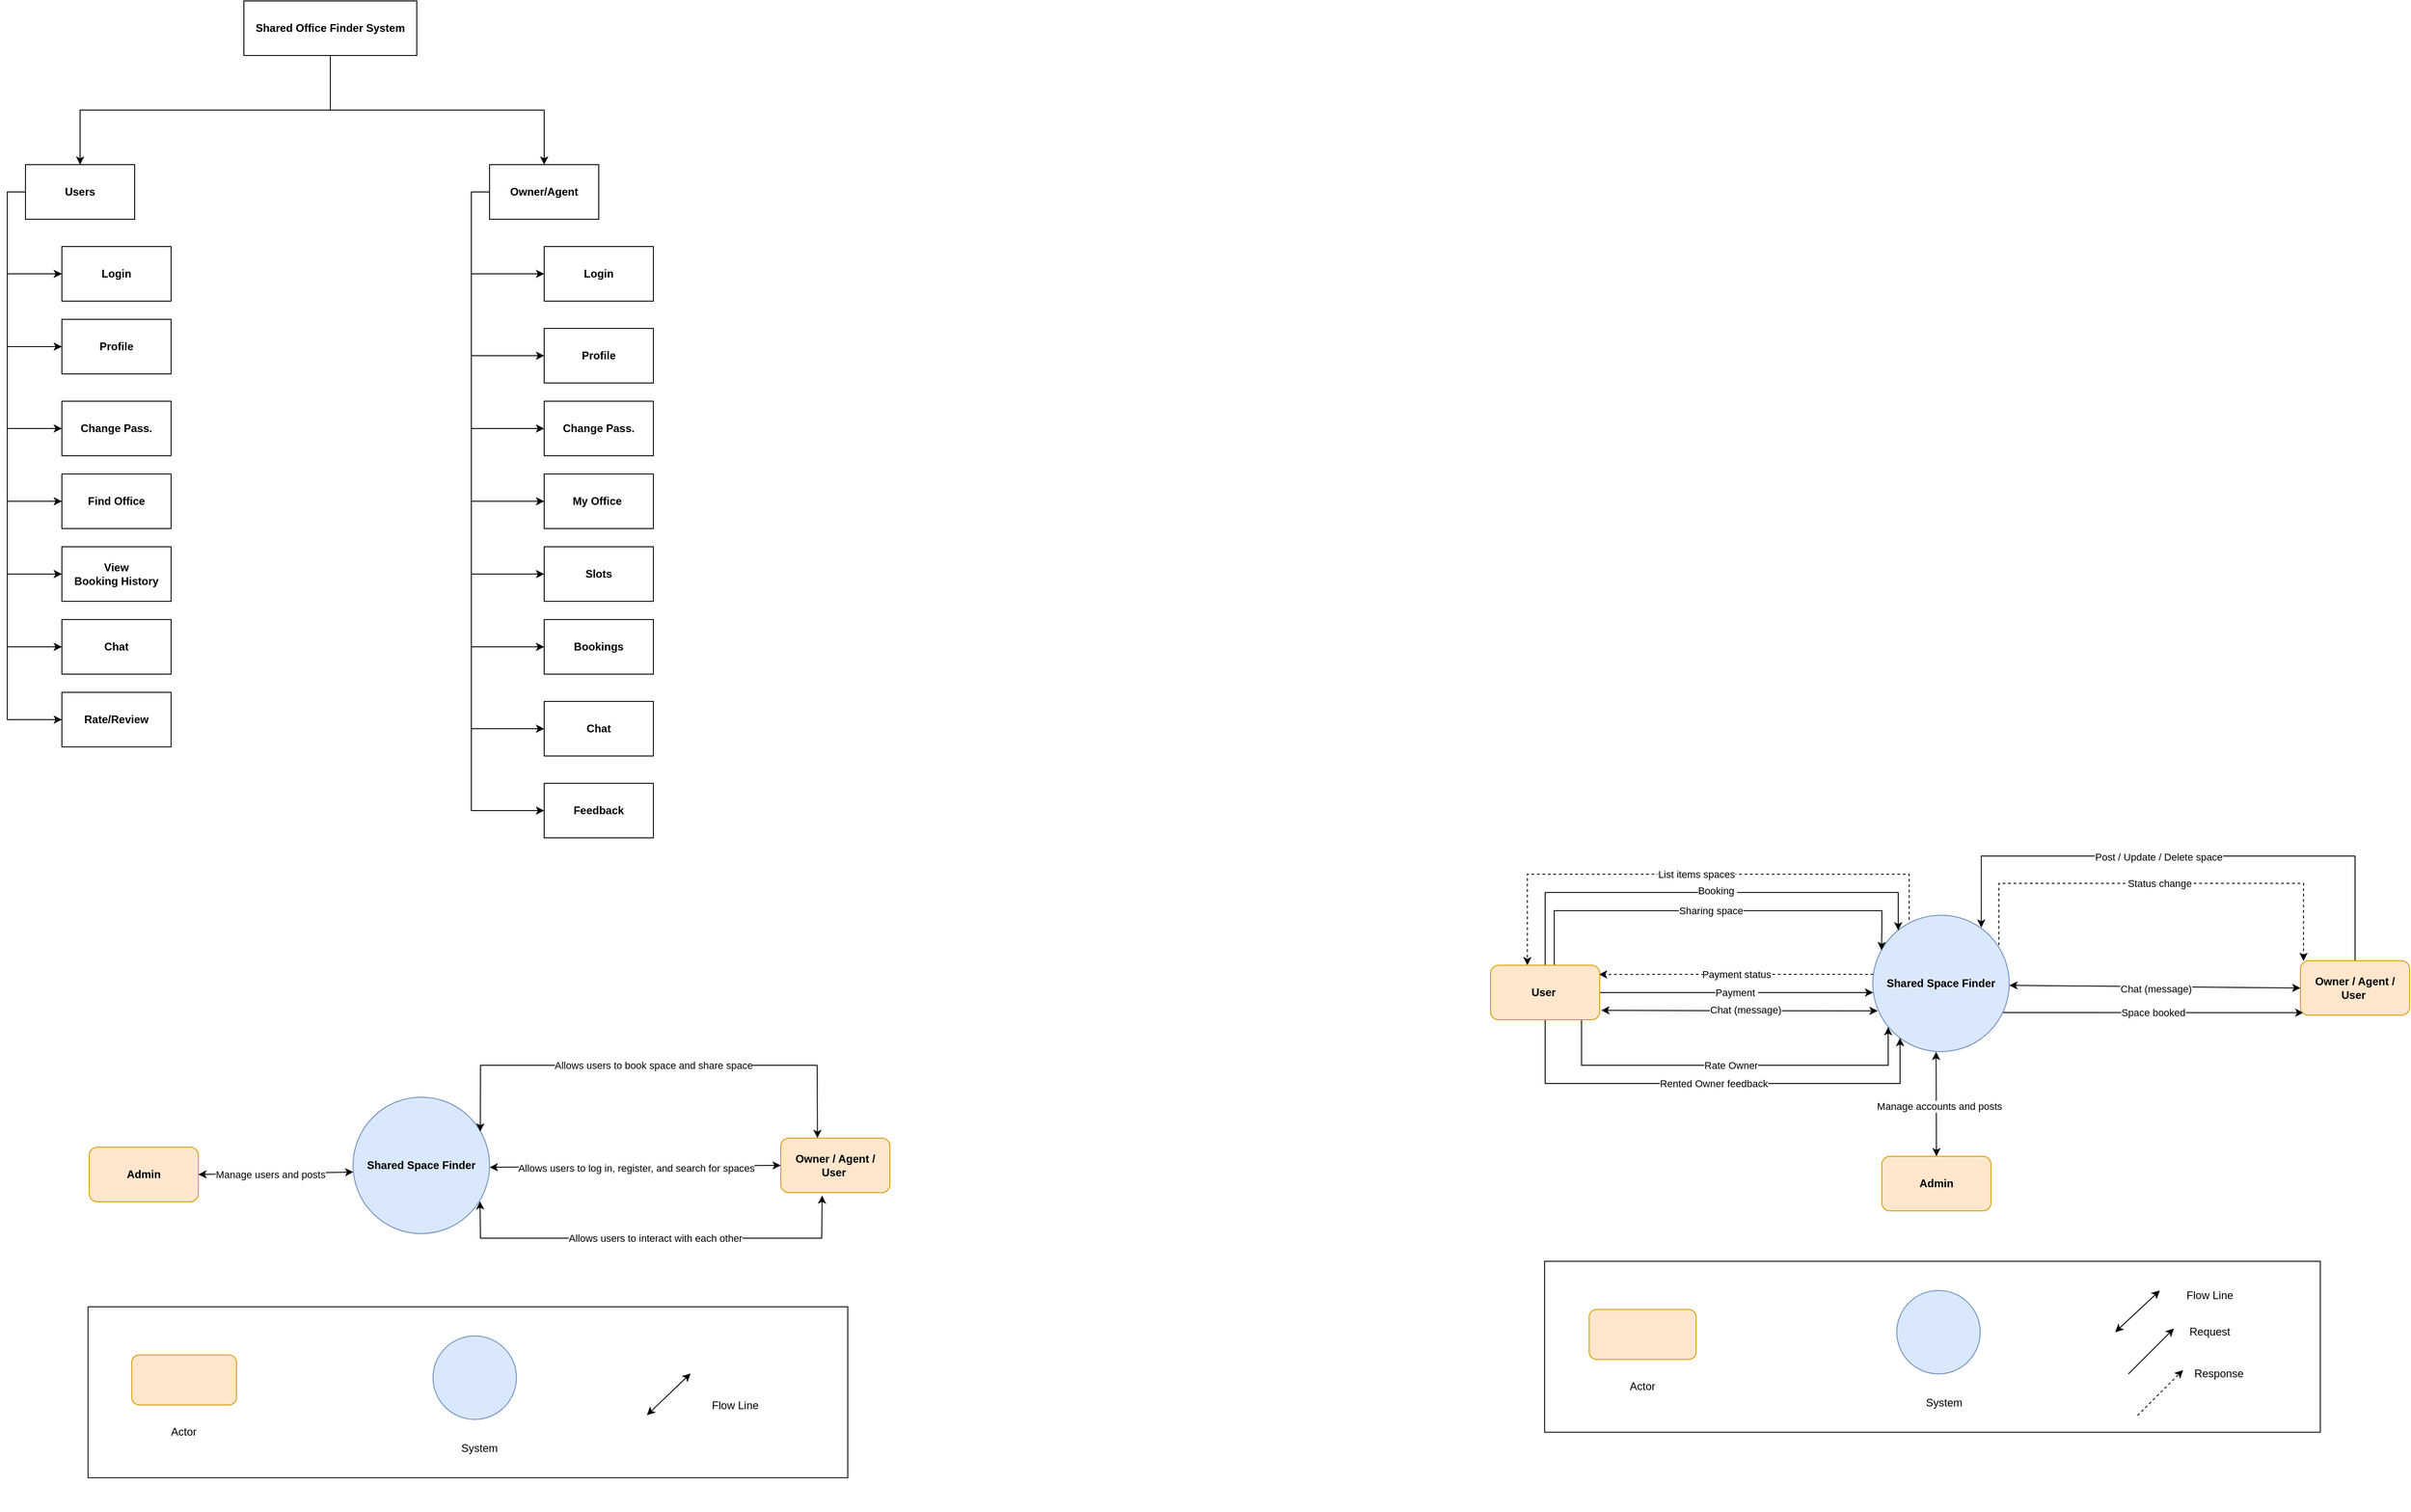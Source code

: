 <mxfile version="21.7.5" type="google">
  <diagram name="Page-1" id="ZMOEzhW6R_9YKm48PKEO">
    <mxGraphModel grid="1" page="1" gridSize="10" guides="1" tooltips="1" connect="1" arrows="1" fold="1" pageScale="1" pageWidth="827" pageHeight="1169" math="0" shadow="0">
      <root>
        <mxCell id="0" />
        <mxCell id="1" parent="0" />
        <mxCell id="nbZtBqGLQZVI1PYOq2Qs-1" value="&lt;b&gt;Shared Space Finder&lt;/b&gt;" style="ellipse;whiteSpace=wrap;html=1;aspect=fixed;fillColor=#dae8fc;strokeColor=#6c8ebf;" vertex="1" parent="1">
          <mxGeometry x="490" y="705" width="150" height="150" as="geometry" />
        </mxCell>
        <mxCell id="nbZtBqGLQZVI1PYOq2Qs-5" value="&lt;b style=&quot;border-color: var(--border-color);&quot;&gt;Owner / Agent / User&amp;nbsp;&lt;/b&gt;" style="rounded=1;whiteSpace=wrap;html=1;fillColor=#ffe6cc;strokeColor=#d79b00;" vertex="1" parent="1">
          <mxGeometry x="960" y="750" width="120" height="60" as="geometry" />
        </mxCell>
        <mxCell id="nbZtBqGLQZVI1PYOq2Qs-9" style="edgeStyle=orthogonalEdgeStyle;rounded=0;orthogonalLoop=1;jettySize=auto;html=1;entryX=0.5;entryY=0;entryDx=0;entryDy=0;exitX=0.5;exitY=1;exitDx=0;exitDy=0;" edge="1" parent="1" source="nbZtBqGLQZVI1PYOq2Qs-6" target="nbZtBqGLQZVI1PYOq2Qs-7">
          <mxGeometry relative="1" as="geometry" />
        </mxCell>
        <mxCell id="nbZtBqGLQZVI1PYOq2Qs-10" style="edgeStyle=orthogonalEdgeStyle;rounded=0;orthogonalLoop=1;jettySize=auto;html=1;entryX=0.5;entryY=0;entryDx=0;entryDy=0;exitX=0.5;exitY=1;exitDx=0;exitDy=0;" edge="1" parent="1" source="nbZtBqGLQZVI1PYOq2Qs-6" target="nbZtBqGLQZVI1PYOq2Qs-8">
          <mxGeometry relative="1" as="geometry" />
        </mxCell>
        <mxCell id="nbZtBqGLQZVI1PYOq2Qs-6" value="&lt;b style=&quot;border-color: var(--border-color);&quot;&gt;Shared Office Finder System&lt;/b&gt;" style="rounded=0;whiteSpace=wrap;html=1;" vertex="1" parent="1">
          <mxGeometry x="370" y="-500" width="190" height="60" as="geometry" />
        </mxCell>
        <mxCell id="nbZtBqGLQZVI1PYOq2Qs-34" style="edgeStyle=orthogonalEdgeStyle;rounded=0;orthogonalLoop=1;jettySize=auto;html=1;entryX=0;entryY=0.5;entryDx=0;entryDy=0;exitX=0;exitY=0.5;exitDx=0;exitDy=0;" edge="1" parent="1" source="nbZtBqGLQZVI1PYOq2Qs-7" target="nbZtBqGLQZVI1PYOq2Qs-11">
          <mxGeometry relative="1" as="geometry" />
        </mxCell>
        <mxCell id="nbZtBqGLQZVI1PYOq2Qs-35" style="edgeStyle=orthogonalEdgeStyle;rounded=0;orthogonalLoop=1;jettySize=auto;html=1;entryX=0;entryY=0.5;entryDx=0;entryDy=0;exitX=0;exitY=0.5;exitDx=0;exitDy=0;" edge="1" parent="1" source="nbZtBqGLQZVI1PYOq2Qs-7" target="nbZtBqGLQZVI1PYOq2Qs-12">
          <mxGeometry relative="1" as="geometry" />
        </mxCell>
        <mxCell id="nbZtBqGLQZVI1PYOq2Qs-36" style="edgeStyle=orthogonalEdgeStyle;rounded=0;orthogonalLoop=1;jettySize=auto;html=1;entryX=0;entryY=0.5;entryDx=0;entryDy=0;exitX=0;exitY=0.5;exitDx=0;exitDy=0;" edge="1" parent="1" source="nbZtBqGLQZVI1PYOq2Qs-7" target="nbZtBqGLQZVI1PYOq2Qs-13">
          <mxGeometry relative="1" as="geometry" />
        </mxCell>
        <mxCell id="nbZtBqGLQZVI1PYOq2Qs-37" style="edgeStyle=orthogonalEdgeStyle;rounded=0;orthogonalLoop=1;jettySize=auto;html=1;entryX=0;entryY=0.5;entryDx=0;entryDy=0;exitX=0;exitY=0.5;exitDx=0;exitDy=0;" edge="1" parent="1" source="nbZtBqGLQZVI1PYOq2Qs-7" target="nbZtBqGLQZVI1PYOq2Qs-14">
          <mxGeometry relative="1" as="geometry" />
        </mxCell>
        <mxCell id="nbZtBqGLQZVI1PYOq2Qs-38" style="edgeStyle=orthogonalEdgeStyle;rounded=0;orthogonalLoop=1;jettySize=auto;html=1;entryX=0;entryY=0.5;entryDx=0;entryDy=0;exitX=0;exitY=0.5;exitDx=0;exitDy=0;" edge="1" parent="1" source="nbZtBqGLQZVI1PYOq2Qs-7" target="nbZtBqGLQZVI1PYOq2Qs-15">
          <mxGeometry relative="1" as="geometry" />
        </mxCell>
        <mxCell id="nbZtBqGLQZVI1PYOq2Qs-39" style="edgeStyle=orthogonalEdgeStyle;rounded=0;orthogonalLoop=1;jettySize=auto;html=1;entryX=0;entryY=0.5;entryDx=0;entryDy=0;exitX=0;exitY=0.5;exitDx=0;exitDy=0;" edge="1" parent="1" source="nbZtBqGLQZVI1PYOq2Qs-7" target="nbZtBqGLQZVI1PYOq2Qs-16">
          <mxGeometry relative="1" as="geometry" />
        </mxCell>
        <mxCell id="nbZtBqGLQZVI1PYOq2Qs-40" style="edgeStyle=orthogonalEdgeStyle;rounded=0;orthogonalLoop=1;jettySize=auto;html=1;entryX=0;entryY=0.5;entryDx=0;entryDy=0;exitX=0;exitY=0.5;exitDx=0;exitDy=0;" edge="1" parent="1" source="nbZtBqGLQZVI1PYOq2Qs-7" target="nbZtBqGLQZVI1PYOq2Qs-17">
          <mxGeometry relative="1" as="geometry" />
        </mxCell>
        <mxCell id="nbZtBqGLQZVI1PYOq2Qs-7" value="&lt;b style=&quot;border-color: var(--border-color);&quot;&gt;Users&lt;/b&gt;" style="rounded=0;whiteSpace=wrap;html=1;" vertex="1" parent="1">
          <mxGeometry x="130" y="-320" width="120" height="60" as="geometry" />
        </mxCell>
        <mxCell id="nbZtBqGLQZVI1PYOq2Qs-26" style="edgeStyle=orthogonalEdgeStyle;rounded=0;orthogonalLoop=1;jettySize=auto;html=1;entryX=0;entryY=0.5;entryDx=0;entryDy=0;exitX=0;exitY=0.5;exitDx=0;exitDy=0;" edge="1" parent="1" source="nbZtBqGLQZVI1PYOq2Qs-8" target="nbZtBqGLQZVI1PYOq2Qs-18">
          <mxGeometry relative="1" as="geometry" />
        </mxCell>
        <mxCell id="nbZtBqGLQZVI1PYOq2Qs-27" style="edgeStyle=orthogonalEdgeStyle;rounded=0;orthogonalLoop=1;jettySize=auto;html=1;entryX=0;entryY=0.5;entryDx=0;entryDy=0;exitX=0;exitY=0.5;exitDx=0;exitDy=0;" edge="1" parent="1" source="nbZtBqGLQZVI1PYOq2Qs-8" target="nbZtBqGLQZVI1PYOq2Qs-19">
          <mxGeometry relative="1" as="geometry" />
        </mxCell>
        <mxCell id="nbZtBqGLQZVI1PYOq2Qs-28" style="edgeStyle=orthogonalEdgeStyle;rounded=0;orthogonalLoop=1;jettySize=auto;html=1;entryX=0;entryY=0.5;entryDx=0;entryDy=0;exitX=0;exitY=0.5;exitDx=0;exitDy=0;" edge="1" parent="1" source="nbZtBqGLQZVI1PYOq2Qs-8" target="nbZtBqGLQZVI1PYOq2Qs-20">
          <mxGeometry relative="1" as="geometry" />
        </mxCell>
        <mxCell id="nbZtBqGLQZVI1PYOq2Qs-29" style="edgeStyle=orthogonalEdgeStyle;rounded=0;orthogonalLoop=1;jettySize=auto;html=1;entryX=0;entryY=0.5;entryDx=0;entryDy=0;exitX=0;exitY=0.5;exitDx=0;exitDy=0;" edge="1" parent="1" source="nbZtBqGLQZVI1PYOq2Qs-8" target="nbZtBqGLQZVI1PYOq2Qs-21">
          <mxGeometry relative="1" as="geometry" />
        </mxCell>
        <mxCell id="nbZtBqGLQZVI1PYOq2Qs-30" style="edgeStyle=orthogonalEdgeStyle;rounded=0;orthogonalLoop=1;jettySize=auto;html=1;entryX=0;entryY=0.5;entryDx=0;entryDy=0;exitX=0;exitY=0.5;exitDx=0;exitDy=0;" edge="1" parent="1" source="nbZtBqGLQZVI1PYOq2Qs-8" target="nbZtBqGLQZVI1PYOq2Qs-22">
          <mxGeometry relative="1" as="geometry" />
        </mxCell>
        <mxCell id="nbZtBqGLQZVI1PYOq2Qs-31" style="edgeStyle=orthogonalEdgeStyle;rounded=0;orthogonalLoop=1;jettySize=auto;html=1;entryX=0;entryY=0.5;entryDx=0;entryDy=0;exitX=0;exitY=0.5;exitDx=0;exitDy=0;" edge="1" parent="1" source="nbZtBqGLQZVI1PYOq2Qs-8" target="nbZtBqGLQZVI1PYOq2Qs-23">
          <mxGeometry relative="1" as="geometry" />
        </mxCell>
        <mxCell id="nbZtBqGLQZVI1PYOq2Qs-32" style="edgeStyle=orthogonalEdgeStyle;rounded=0;orthogonalLoop=1;jettySize=auto;html=1;entryX=0;entryY=0.5;entryDx=0;entryDy=0;exitX=0;exitY=0.5;exitDx=0;exitDy=0;" edge="1" parent="1" source="nbZtBqGLQZVI1PYOq2Qs-8" target="nbZtBqGLQZVI1PYOq2Qs-24">
          <mxGeometry relative="1" as="geometry" />
        </mxCell>
        <mxCell id="nbZtBqGLQZVI1PYOq2Qs-33" style="edgeStyle=orthogonalEdgeStyle;rounded=0;orthogonalLoop=1;jettySize=auto;html=1;entryX=0;entryY=0.5;entryDx=0;entryDy=0;exitX=0;exitY=0.5;exitDx=0;exitDy=0;" edge="1" parent="1" source="nbZtBqGLQZVI1PYOq2Qs-8" target="nbZtBqGLQZVI1PYOq2Qs-25">
          <mxGeometry relative="1" as="geometry" />
        </mxCell>
        <mxCell id="nbZtBqGLQZVI1PYOq2Qs-8" value="&lt;b style=&quot;border-color: var(--border-color);&quot;&gt;Owner/Agent&lt;/b&gt;" style="rounded=0;whiteSpace=wrap;html=1;" vertex="1" parent="1">
          <mxGeometry x="640" y="-320" width="120" height="60" as="geometry" />
        </mxCell>
        <mxCell id="nbZtBqGLQZVI1PYOq2Qs-11" value="&lt;b&gt;Login&lt;/b&gt;" style="rounded=0;whiteSpace=wrap;html=1;" vertex="1" parent="1">
          <mxGeometry x="170" y="-230" width="120" height="60" as="geometry" />
        </mxCell>
        <mxCell id="nbZtBqGLQZVI1PYOq2Qs-12" value="&lt;b&gt;Profile&lt;/b&gt;" style="rounded=0;whiteSpace=wrap;html=1;" vertex="1" parent="1">
          <mxGeometry x="170" y="-150" width="120" height="60" as="geometry" />
        </mxCell>
        <mxCell id="nbZtBqGLQZVI1PYOq2Qs-13" value="&lt;b&gt;Change Pass.&lt;/b&gt;" style="rounded=0;whiteSpace=wrap;html=1;" vertex="1" parent="1">
          <mxGeometry x="170" y="-60" width="120" height="60" as="geometry" />
        </mxCell>
        <mxCell id="nbZtBqGLQZVI1PYOq2Qs-14" value="&lt;b&gt;&amp;nbsp;Find Office&amp;nbsp;&lt;/b&gt;" style="rounded=0;whiteSpace=wrap;html=1;" vertex="1" parent="1">
          <mxGeometry x="170" y="20" width="120" height="60" as="geometry" />
        </mxCell>
        <mxCell id="nbZtBqGLQZVI1PYOq2Qs-15" value="&lt;div&gt;&lt;b&gt;View Booking&lt;/b&gt;&lt;b style=&quot;background-color: initial;&quot;&gt;&amp;nbsp;History&lt;/b&gt;&lt;/div&gt;" style="rounded=0;whiteSpace=wrap;html=1;" vertex="1" parent="1">
          <mxGeometry x="170" y="100" width="120" height="60" as="geometry" />
        </mxCell>
        <mxCell id="nbZtBqGLQZVI1PYOq2Qs-16" value="&lt;b&gt;Chat&lt;/b&gt;" style="rounded=0;whiteSpace=wrap;html=1;" vertex="1" parent="1">
          <mxGeometry x="170" y="180" width="120" height="60" as="geometry" />
        </mxCell>
        <mxCell id="nbZtBqGLQZVI1PYOq2Qs-17" value="&lt;b&gt;Rate/Review&lt;/b&gt;" style="rounded=0;whiteSpace=wrap;html=1;" vertex="1" parent="1">
          <mxGeometry x="170" y="260" width="120" height="60" as="geometry" />
        </mxCell>
        <mxCell id="nbZtBqGLQZVI1PYOq2Qs-18" value="&lt;b&gt;Login&lt;/b&gt;" style="rounded=0;whiteSpace=wrap;html=1;" vertex="1" parent="1">
          <mxGeometry x="700" y="-230" width="120" height="60" as="geometry" />
        </mxCell>
        <mxCell id="nbZtBqGLQZVI1PYOq2Qs-19" value="&lt;b&gt;Profile&lt;/b&gt;" style="rounded=0;whiteSpace=wrap;html=1;" vertex="1" parent="1">
          <mxGeometry x="700" y="-140" width="120" height="60" as="geometry" />
        </mxCell>
        <mxCell id="nbZtBqGLQZVI1PYOq2Qs-20" value="&lt;b&gt;Change Pass.&lt;/b&gt;" style="rounded=0;whiteSpace=wrap;html=1;" vertex="1" parent="1">
          <mxGeometry x="700" y="-60" width="120" height="60" as="geometry" />
        </mxCell>
        <mxCell id="nbZtBqGLQZVI1PYOq2Qs-21" value="&lt;b&gt;My Office&amp;nbsp;&lt;/b&gt;" style="rounded=0;whiteSpace=wrap;html=1;" vertex="1" parent="1">
          <mxGeometry x="700" y="20" width="120" height="60" as="geometry" />
        </mxCell>
        <mxCell id="nbZtBqGLQZVI1PYOq2Qs-22" value="&lt;b&gt;Slots&lt;/b&gt;" style="rounded=0;whiteSpace=wrap;html=1;" vertex="1" parent="1">
          <mxGeometry x="700" y="100" width="120" height="60" as="geometry" />
        </mxCell>
        <mxCell id="nbZtBqGLQZVI1PYOq2Qs-23" value="&lt;b&gt;Bookings&lt;/b&gt;" style="rounded=0;whiteSpace=wrap;html=1;" vertex="1" parent="1">
          <mxGeometry x="700" y="180" width="120" height="60" as="geometry" />
        </mxCell>
        <mxCell id="nbZtBqGLQZVI1PYOq2Qs-24" value="&lt;b&gt;Chat&lt;/b&gt;" style="rounded=0;whiteSpace=wrap;html=1;" vertex="1" parent="1">
          <mxGeometry x="700" y="270" width="120" height="60" as="geometry" />
        </mxCell>
        <mxCell id="nbZtBqGLQZVI1PYOq2Qs-25" value="&lt;b&gt;Feedback&lt;/b&gt;" style="rounded=0;whiteSpace=wrap;html=1;" vertex="1" parent="1">
          <mxGeometry x="700" y="360" width="120" height="60" as="geometry" />
        </mxCell>
        <mxCell id="nbZtBqGLQZVI1PYOq2Qs-83" value="" style="group" vertex="1" connectable="0" parent="1">
          <mxGeometry x="170" y="940" width="950" height="220" as="geometry" />
        </mxCell>
        <mxCell id="nbZtBqGLQZVI1PYOq2Qs-71" value="" style="rounded=0;whiteSpace=wrap;html=1;" vertex="1" parent="nbZtBqGLQZVI1PYOq2Qs-83">
          <mxGeometry x="28.788" y="-4.583" width="834.848" height="187.917" as="geometry" />
        </mxCell>
        <mxCell id="nbZtBqGLQZVI1PYOq2Qs-72" value="" style="rounded=1;whiteSpace=wrap;html=1;fillColor=#ffe6cc;strokeColor=#d79b00;" vertex="1" parent="nbZtBqGLQZVI1PYOq2Qs-83">
          <mxGeometry x="76.768" y="48.318" width="115.152" height="55.0" as="geometry" />
        </mxCell>
        <mxCell id="nbZtBqGLQZVI1PYOq2Qs-73" value="" style="ellipse;whiteSpace=wrap;html=1;aspect=fixed;fillColor=#dae8fc;strokeColor=#6c8ebf;" vertex="1" parent="nbZtBqGLQZVI1PYOq2Qs-83">
          <mxGeometry x="407.828" y="27.5" width="91.709" height="91.709" as="geometry" />
        </mxCell>
        <mxCell id="nbZtBqGLQZVI1PYOq2Qs-75" value="Actor" style="text;html=1;strokeColor=none;fillColor=none;align=center;verticalAlign=middle;whiteSpace=wrap;rounded=0;" vertex="1" parent="nbZtBqGLQZVI1PYOq2Qs-83">
          <mxGeometry x="91.162" y="119.167" width="86.364" height="27.5" as="geometry" />
        </mxCell>
        <mxCell id="nbZtBqGLQZVI1PYOq2Qs-76" value="System" style="text;html=1;strokeColor=none;fillColor=none;align=center;verticalAlign=middle;whiteSpace=wrap;rounded=0;" vertex="1" parent="nbZtBqGLQZVI1PYOq2Qs-83">
          <mxGeometry x="429.621" y="137.5" width="57.576" height="27.5" as="geometry" />
        </mxCell>
        <mxCell id="OVBJvHx5XvWsbpunJyyz-12" value="" style="endArrow=classic;startArrow=classic;html=1;rounded=0;" edge="1" parent="nbZtBqGLQZVI1PYOq2Qs-83">
          <mxGeometry width="50" height="50" relative="1" as="geometry">
            <mxPoint x="642.929" y="114.583" as="sourcePoint" />
            <mxPoint x="690.909" y="68.75" as="targetPoint" />
          </mxGeometry>
        </mxCell>
        <mxCell id="OVBJvHx5XvWsbpunJyyz-13" value="Flow Line" style="text;html=1;strokeColor=none;fillColor=none;align=center;verticalAlign=middle;whiteSpace=wrap;rounded=0;" vertex="1" parent="nbZtBqGLQZVI1PYOq2Qs-83">
          <mxGeometry x="710" y="89" width="60" height="30" as="geometry" />
        </mxCell>
        <mxCell id="hQqgi3BaYDGHLOU8Nd-n-1" value="&lt;b&gt;Admin&lt;/b&gt;" style="rounded=1;whiteSpace=wrap;html=1;fillColor=#ffe6cc;strokeColor=#d79b00;" vertex="1" parent="1">
          <mxGeometry x="200" y="760" width="120" height="60" as="geometry" />
        </mxCell>
        <mxCell id="OVBJvHx5XvWsbpunJyyz-4" value="" style="endArrow=classic;startArrow=classic;html=1;rounded=0;entryX=0.336;entryY=-0.002;entryDx=0;entryDy=0;exitX=0.932;exitY=0.252;exitDx=0;exitDy=0;exitPerimeter=0;entryPerimeter=0;" edge="1" parent="1" source="nbZtBqGLQZVI1PYOq2Qs-1" target="nbZtBqGLQZVI1PYOq2Qs-5">
          <mxGeometry width="50" height="50" relative="1" as="geometry">
            <mxPoint x="631.35" y="795.0" as="sourcePoint" />
            <mxPoint x="890" y="734.1" as="targetPoint" />
            <Array as="points">
              <mxPoint x="630" y="670" />
              <mxPoint x="910" y="670" />
              <mxPoint x="1000" y="670" />
            </Array>
          </mxGeometry>
        </mxCell>
        <mxCell id="OVBJvHx5XvWsbpunJyyz-5" value="Allows users to book space and share space" style="edgeLabel;html=1;align=center;verticalAlign=middle;resizable=0;points=[];" vertex="1" connectable="0" parent="OVBJvHx5XvWsbpunJyyz-4">
          <mxGeometry x="0.004" relative="1" as="geometry">
            <mxPoint as="offset" />
          </mxGeometry>
        </mxCell>
        <mxCell id="OVBJvHx5XvWsbpunJyyz-6" value="" style="endArrow=classic;startArrow=classic;html=1;rounded=0;exitX=0.93;exitY=0.763;exitDx=0;exitDy=0;entryX=0.379;entryY=1.051;entryDx=0;entryDy=0;entryPerimeter=0;exitPerimeter=0;" edge="1" parent="1" source="nbZtBqGLQZVI1PYOq2Qs-1" target="nbZtBqGLQZVI1PYOq2Qs-5">
          <mxGeometry width="50" height="50" relative="1" as="geometry">
            <mxPoint x="640" y="825.5" as="sourcePoint" />
            <mxPoint x="920" y="825" as="targetPoint" />
            <Array as="points">
              <mxPoint x="630" y="860" />
              <mxPoint x="700" y="860" />
              <mxPoint x="820" y="860" />
              <mxPoint x="1005" y="860" />
            </Array>
          </mxGeometry>
        </mxCell>
        <mxCell id="OVBJvHx5XvWsbpunJyyz-7" value="Allows users to interact with each other" style="edgeLabel;html=1;align=center;verticalAlign=middle;resizable=0;points=[];" vertex="1" connectable="0" parent="OVBJvHx5XvWsbpunJyyz-6">
          <mxGeometry x="0.004" relative="1" as="geometry">
            <mxPoint as="offset" />
          </mxGeometry>
        </mxCell>
        <mxCell id="OVBJvHx5XvWsbpunJyyz-8" value="" style="endArrow=classic;startArrow=classic;html=1;rounded=0;exitX=1;exitY=0.5;exitDx=0;exitDy=0;entryX=0.002;entryY=0.549;entryDx=0;entryDy=0;entryPerimeter=0;" edge="1" parent="1" source="hQqgi3BaYDGHLOU8Nd-n-1" target="nbZtBqGLQZVI1PYOq2Qs-1">
          <mxGeometry width="50" height="50" relative="1" as="geometry">
            <mxPoint x="700" y="920" as="sourcePoint" />
            <mxPoint x="750" y="870" as="targetPoint" />
          </mxGeometry>
        </mxCell>
        <mxCell id="OVBJvHx5XvWsbpunJyyz-9" value="Manage users and posts" style="edgeLabel;html=1;align=center;verticalAlign=middle;resizable=0;points=[];" vertex="1" connectable="0" parent="OVBJvHx5XvWsbpunJyyz-8">
          <mxGeometry x="-0.071" y="-3" relative="1" as="geometry">
            <mxPoint y="-2" as="offset" />
          </mxGeometry>
        </mxCell>
        <mxCell id="OVBJvHx5XvWsbpunJyyz-15" value="" style="endArrow=classic;startArrow=classic;html=1;rounded=0;exitX=1.001;exitY=0.514;exitDx=0;exitDy=0;exitPerimeter=0;entryX=0;entryY=0.5;entryDx=0;entryDy=0;" edge="1" parent="1" source="nbZtBqGLQZVI1PYOq2Qs-1" target="nbZtBqGLQZVI1PYOq2Qs-5">
          <mxGeometry width="50" height="50" relative="1" as="geometry">
            <mxPoint x="730" y="800" as="sourcePoint" />
            <mxPoint x="780" y="750" as="targetPoint" />
          </mxGeometry>
        </mxCell>
        <mxCell id="OVBJvHx5XvWsbpunJyyz-17" value="Allows users to log in, register, and search for spaces" style="edgeLabel;html=1;align=center;verticalAlign=middle;resizable=0;points=[];" vertex="1" connectable="0" parent="OVBJvHx5XvWsbpunJyyz-15">
          <mxGeometry x="0.004" y="-2" relative="1" as="geometry">
            <mxPoint as="offset" />
          </mxGeometry>
        </mxCell>
        <mxCell id="MYHYwygQS-LLH2HQ3Vkv-31" value="List items spaces" style="edgeStyle=orthogonalEdgeStyle;rounded=0;orthogonalLoop=1;jettySize=auto;html=1;entryX=0.337;entryY=0;entryDx=0;entryDy=0;dashed=1;entryPerimeter=0;exitX=0.267;exitY=0.073;exitDx=0;exitDy=0;exitPerimeter=0;" edge="1" parent="1" source="MYHYwygQS-LLH2HQ3Vkv-1" target="MYHYwygQS-LLH2HQ3Vkv-29">
          <mxGeometry x="0.007" relative="1" as="geometry">
            <mxPoint x="2160" y="490" as="sourcePoint" />
            <mxPoint x="1860" y="505" as="targetPoint" />
            <Array as="points">
              <mxPoint x="2200" y="460" />
              <mxPoint x="1780" y="460" />
            </Array>
            <mxPoint as="offset" />
          </mxGeometry>
        </mxCell>
        <mxCell id="MYHYwygQS-LLH2HQ3Vkv-38" value="Payment status" style="edgeStyle=orthogonalEdgeStyle;rounded=0;orthogonalLoop=1;jettySize=auto;html=1;entryX=0.993;entryY=0.168;entryDx=0;entryDy=0;entryPerimeter=0;dashed=1;" edge="1" parent="1" source="MYHYwygQS-LLH2HQ3Vkv-1" target="MYHYwygQS-LLH2HQ3Vkv-29">
          <mxGeometry relative="1" as="geometry">
            <Array as="points">
              <mxPoint x="2090" y="570" />
              <mxPoint x="2090" y="570" />
            </Array>
          </mxGeometry>
        </mxCell>
        <mxCell id="MYHYwygQS-LLH2HQ3Vkv-41" value="Status change" style="edgeStyle=orthogonalEdgeStyle;rounded=0;orthogonalLoop=1;jettySize=auto;html=1;entryX=0.028;entryY=0.006;entryDx=0;entryDy=0;entryPerimeter=0;exitX=0.924;exitY=0.219;exitDx=0;exitDy=0;exitPerimeter=0;dashed=1;" edge="1" parent="1" source="MYHYwygQS-LLH2HQ3Vkv-1" target="MYHYwygQS-LLH2HQ3Vkv-2">
          <mxGeometry relative="1" as="geometry">
            <Array as="points">
              <mxPoint x="2299" y="470" />
              <mxPoint x="2633" y="470" />
            </Array>
          </mxGeometry>
        </mxCell>
        <mxCell id="MYHYwygQS-LLH2HQ3Vkv-47" value="Space booked" style="edgeStyle=orthogonalEdgeStyle;rounded=0;orthogonalLoop=1;jettySize=auto;html=1;entryX=0.027;entryY=0.953;entryDx=0;entryDy=0;entryPerimeter=0;" edge="1" parent="1" source="MYHYwygQS-LLH2HQ3Vkv-1" target="MYHYwygQS-LLH2HQ3Vkv-2">
          <mxGeometry relative="1" as="geometry">
            <Array as="points">
              <mxPoint x="2390" y="612" />
              <mxPoint x="2390" y="612" />
            </Array>
          </mxGeometry>
        </mxCell>
        <mxCell id="MYHYwygQS-LLH2HQ3Vkv-1" value="&lt;b&gt;Shared Space Finder&lt;/b&gt;" style="ellipse;whiteSpace=wrap;html=1;aspect=fixed;fillColor=#dae8fc;strokeColor=#6c8ebf;" vertex="1" parent="1">
          <mxGeometry x="2160" y="505" width="150" height="150" as="geometry" />
        </mxCell>
        <mxCell id="MYHYwygQS-LLH2HQ3Vkv-39" style="edgeStyle=orthogonalEdgeStyle;rounded=0;orthogonalLoop=1;jettySize=auto;html=1;entryX=0.795;entryY=0.091;entryDx=0;entryDy=0;entryPerimeter=0;exitX=0.5;exitY=0;exitDx=0;exitDy=0;" edge="1" parent="1" source="MYHYwygQS-LLH2HQ3Vkv-2" target="MYHYwygQS-LLH2HQ3Vkv-1">
          <mxGeometry relative="1" as="geometry">
            <mxPoint x="2691.819" y="510" as="sourcePoint" />
            <mxPoint x="2286.74" y="480.6" as="targetPoint" />
            <Array as="points">
              <mxPoint x="2690" y="440" />
              <mxPoint x="2279" y="440" />
            </Array>
          </mxGeometry>
        </mxCell>
        <mxCell id="MYHYwygQS-LLH2HQ3Vkv-40" value="Post / Update / Delete space" style="edgeLabel;html=1;align=center;verticalAlign=middle;resizable=0;points=[];" connectable="0" vertex="1" parent="MYHYwygQS-LLH2HQ3Vkv-39">
          <mxGeometry x="0.096" y="1" relative="1" as="geometry">
            <mxPoint as="offset" />
          </mxGeometry>
        </mxCell>
        <mxCell id="MYHYwygQS-LLH2HQ3Vkv-2" value="&lt;b style=&quot;border-color: var(--border-color);&quot;&gt;Owner / Agent / User&amp;nbsp;&lt;/b&gt;" style="rounded=1;whiteSpace=wrap;html=1;fillColor=#ffe6cc;strokeColor=#d79b00;" vertex="1" parent="1">
          <mxGeometry x="2630" y="555" width="120" height="60" as="geometry" />
        </mxCell>
        <mxCell id="MYHYwygQS-LLH2HQ3Vkv-3" value="" style="group" connectable="0" vertex="1" parent="1">
          <mxGeometry x="1770" y="890" width="970" height="220" as="geometry" />
        </mxCell>
        <mxCell id="MYHYwygQS-LLH2HQ3Vkv-4" value="" style="rounded=0;whiteSpace=wrap;html=1;" vertex="1" parent="MYHYwygQS-LLH2HQ3Vkv-3">
          <mxGeometry x="29.394" y="-4.583" width="852.424" height="187.917" as="geometry" />
        </mxCell>
        <mxCell id="MYHYwygQS-LLH2HQ3Vkv-5" value="" style="rounded=1;whiteSpace=wrap;html=1;fillColor=#ffe6cc;strokeColor=#d79b00;" vertex="1" parent="MYHYwygQS-LLH2HQ3Vkv-3">
          <mxGeometry x="78.384" y="48.318" width="117.576" height="55.0" as="geometry" />
        </mxCell>
        <mxCell id="MYHYwygQS-LLH2HQ3Vkv-6" value="" style="ellipse;whiteSpace=wrap;html=1;aspect=fixed;fillColor=#dae8fc;strokeColor=#6c8ebf;" vertex="1" parent="MYHYwygQS-LLH2HQ3Vkv-3">
          <mxGeometry x="416.414" y="27.5" width="91.709" height="91.709" as="geometry" />
        </mxCell>
        <mxCell id="MYHYwygQS-LLH2HQ3Vkv-7" value="Actor" style="text;html=1;strokeColor=none;fillColor=none;align=center;verticalAlign=middle;whiteSpace=wrap;rounded=0;" vertex="1" parent="MYHYwygQS-LLH2HQ3Vkv-3">
          <mxGeometry x="93.081" y="119.167" width="88.182" height="27.5" as="geometry" />
        </mxCell>
        <mxCell id="MYHYwygQS-LLH2HQ3Vkv-8" value="System" style="text;html=1;strokeColor=none;fillColor=none;align=center;verticalAlign=middle;whiteSpace=wrap;rounded=0;" vertex="1" parent="MYHYwygQS-LLH2HQ3Vkv-3">
          <mxGeometry x="438.665" y="137.5" width="58.788" height="27.5" as="geometry" />
        </mxCell>
        <mxCell id="MYHYwygQS-LLH2HQ3Vkv-9" value="" style="endArrow=classic;startArrow=classic;html=1;rounded=0;" edge="1" parent="MYHYwygQS-LLH2HQ3Vkv-3">
          <mxGeometry width="50" height="50" relative="1" as="geometry">
            <mxPoint x="656.465" y="73.333" as="sourcePoint" />
            <mxPoint x="705.455" y="27.5" as="targetPoint" />
            <Array as="points" />
          </mxGeometry>
        </mxCell>
        <mxCell id="MYHYwygQS-LLH2HQ3Vkv-10" value="Flow Line" style="text;html=1;strokeColor=none;fillColor=none;align=center;verticalAlign=middle;whiteSpace=wrap;rounded=0;" vertex="1" parent="MYHYwygQS-LLH2HQ3Vkv-3">
          <mxGeometry x="729.997" y="18.32" width="61.263" height="30" as="geometry" />
        </mxCell>
        <mxCell id="mm7FIC1pRYcUXqzIRQII-3" value="" style="endArrow=classic;html=1;rounded=0;" edge="1" parent="MYHYwygQS-LLH2HQ3Vkv-3">
          <mxGeometry width="50" height="50" relative="1" as="geometry">
            <mxPoint x="671" y="119.21" as="sourcePoint" />
            <mxPoint x="721" y="69.21" as="targetPoint" />
          </mxGeometry>
        </mxCell>
        <mxCell id="mm7FIC1pRYcUXqzIRQII-4" value="Request" style="text;html=1;strokeColor=none;fillColor=none;align=center;verticalAlign=middle;whiteSpace=wrap;rounded=0;" vertex="1" parent="MYHYwygQS-LLH2HQ3Vkv-3">
          <mxGeometry x="729.997" y="58.35" width="61.263" height="30" as="geometry" />
        </mxCell>
        <mxCell id="mm7FIC1pRYcUXqzIRQII-5" value="" style="endArrow=classic;html=1;rounded=0;dashed=1;" edge="1" parent="MYHYwygQS-LLH2HQ3Vkv-3">
          <mxGeometry width="50" height="50" relative="1" as="geometry">
            <mxPoint x="681" y="165" as="sourcePoint" />
            <mxPoint x="731" y="115" as="targetPoint" />
          </mxGeometry>
        </mxCell>
        <mxCell id="mm7FIC1pRYcUXqzIRQII-6" value="Response" style="text;html=1;strokeColor=none;fillColor=none;align=center;verticalAlign=middle;whiteSpace=wrap;rounded=0;" vertex="1" parent="MYHYwygQS-LLH2HQ3Vkv-3">
          <mxGeometry x="739.997" y="104.14" width="61.263" height="30" as="geometry" />
        </mxCell>
        <mxCell id="MYHYwygQS-LLH2HQ3Vkv-11" value="&lt;b&gt;Admin&lt;/b&gt;" style="rounded=1;whiteSpace=wrap;html=1;fillColor=#ffe6cc;strokeColor=#d79b00;" vertex="1" parent="1">
          <mxGeometry x="2170" y="770" width="120" height="60" as="geometry" />
        </mxCell>
        <mxCell id="MYHYwygQS-LLH2HQ3Vkv-16" value="" style="endArrow=classic;startArrow=classic;html=1;rounded=0;exitX=0.5;exitY=0;exitDx=0;exitDy=0;entryX=0.464;entryY=1.001;entryDx=0;entryDy=0;entryPerimeter=0;" edge="1" parent="1" source="MYHYwygQS-LLH2HQ3Vkv-11" target="MYHYwygQS-LLH2HQ3Vkv-1">
          <mxGeometry width="50" height="50" relative="1" as="geometry">
            <mxPoint x="2370" y="720" as="sourcePoint" />
            <mxPoint x="2420" y="670" as="targetPoint" />
            <Array as="points" />
          </mxGeometry>
        </mxCell>
        <mxCell id="MYHYwygQS-LLH2HQ3Vkv-17" value="Manage accounts and posts" style="edgeLabel;html=1;align=center;verticalAlign=middle;resizable=0;points=[];" connectable="0" vertex="1" parent="MYHYwygQS-LLH2HQ3Vkv-16">
          <mxGeometry x="-0.071" y="-3" relative="1" as="geometry">
            <mxPoint y="-2" as="offset" />
          </mxGeometry>
        </mxCell>
        <mxCell id="MYHYwygQS-LLH2HQ3Vkv-18" value="" style="endArrow=classic;startArrow=classic;html=1;rounded=0;exitX=1.001;exitY=0.514;exitDx=0;exitDy=0;exitPerimeter=0;entryX=0;entryY=0.5;entryDx=0;entryDy=0;" edge="1" parent="1" source="MYHYwygQS-LLH2HQ3Vkv-1" target="MYHYwygQS-LLH2HQ3Vkv-2">
          <mxGeometry width="50" height="50" relative="1" as="geometry">
            <mxPoint x="2400" y="600" as="sourcePoint" />
            <mxPoint x="2450" y="550" as="targetPoint" />
            <Array as="points" />
          </mxGeometry>
        </mxCell>
        <mxCell id="MYHYwygQS-LLH2HQ3Vkv-19" value="Chat (message)" style="edgeLabel;html=1;align=center;verticalAlign=middle;resizable=0;points=[];" connectable="0" vertex="1" parent="MYHYwygQS-LLH2HQ3Vkv-18">
          <mxGeometry x="0.004" y="-2" relative="1" as="geometry">
            <mxPoint as="offset" />
          </mxGeometry>
        </mxCell>
        <mxCell id="MYHYwygQS-LLH2HQ3Vkv-32" value="Payment&amp;nbsp;" style="edgeStyle=orthogonalEdgeStyle;rounded=0;orthogonalLoop=1;jettySize=auto;html=1;entryX=0.003;entryY=0.567;entryDx=0;entryDy=0;entryPerimeter=0;" edge="1" parent="1" source="MYHYwygQS-LLH2HQ3Vkv-29" target="MYHYwygQS-LLH2HQ3Vkv-1">
          <mxGeometry relative="1" as="geometry" />
        </mxCell>
        <mxCell id="MYHYwygQS-LLH2HQ3Vkv-33" value="Rate Owner" style="edgeStyle=orthogonalEdgeStyle;rounded=0;orthogonalLoop=1;jettySize=auto;html=1;exitX=0.75;exitY=1;exitDx=0;exitDy=0;entryX=0.113;entryY=0.82;entryDx=0;entryDy=0;entryPerimeter=0;" edge="1" parent="1" target="MYHYwygQS-LLH2HQ3Vkv-1">
          <mxGeometry relative="1" as="geometry">
            <Array as="points">
              <mxPoint x="1840" y="670" />
              <mxPoint x="2177" y="670" />
            </Array>
            <mxPoint x="1840" y="619.9" as="sourcePoint" />
            <mxPoint x="2177" y="630" as="targetPoint" />
          </mxGeometry>
        </mxCell>
        <mxCell id="MYHYwygQS-LLH2HQ3Vkv-34" value="Rented Owner feedback" style="edgeStyle=orthogonalEdgeStyle;rounded=0;orthogonalLoop=1;jettySize=auto;html=1;exitX=0.5;exitY=1;exitDx=0;exitDy=0;" edge="1" parent="1" source="MYHYwygQS-LLH2HQ3Vkv-29">
          <mxGeometry relative="1" as="geometry">
            <Array as="points">
              <mxPoint x="1800" y="690" />
              <mxPoint x="2190" y="690" />
            </Array>
            <mxPoint x="2190" y="640" as="targetPoint" />
          </mxGeometry>
        </mxCell>
        <mxCell id="MYHYwygQS-LLH2HQ3Vkv-36" value="Sharing space" style="edgeStyle=orthogonalEdgeStyle;rounded=0;orthogonalLoop=1;jettySize=auto;html=1;entryX=0.064;entryY=0.256;entryDx=0;entryDy=0;entryPerimeter=0;" edge="1" parent="1" source="MYHYwygQS-LLH2HQ3Vkv-29" target="MYHYwygQS-LLH2HQ3Vkv-1">
          <mxGeometry x="-0.001" relative="1" as="geometry">
            <Array as="points">
              <mxPoint x="1810" y="500" />
              <mxPoint x="2170" y="500" />
              <mxPoint x="2170" y="520" />
              <mxPoint x="2170" y="520" />
            </Array>
            <mxPoint as="offset" />
            <mxPoint x="2170" y="550" as="targetPoint" />
          </mxGeometry>
        </mxCell>
        <mxCell id="MYHYwygQS-LLH2HQ3Vkv-42" style="edgeStyle=orthogonalEdgeStyle;rounded=0;orthogonalLoop=1;jettySize=auto;html=1;entryX=0.193;entryY=0.111;entryDx=0;entryDy=0;entryPerimeter=0;" edge="1" parent="1" source="MYHYwygQS-LLH2HQ3Vkv-29" target="MYHYwygQS-LLH2HQ3Vkv-1">
          <mxGeometry relative="1" as="geometry">
            <Array as="points">
              <mxPoint x="1800" y="480" />
              <mxPoint x="2188" y="480" />
              <mxPoint x="2188" y="522" />
            </Array>
            <mxPoint x="2190" y="520" as="targetPoint" />
          </mxGeometry>
        </mxCell>
        <mxCell id="MYHYwygQS-LLH2HQ3Vkv-43" value="Booking&amp;nbsp;" style="edgeLabel;html=1;align=center;verticalAlign=middle;resizable=0;points=[];" connectable="0" vertex="1" parent="MYHYwygQS-LLH2HQ3Vkv-42">
          <mxGeometry x="-0.064" y="2" relative="1" as="geometry">
            <mxPoint x="30" as="offset" />
          </mxGeometry>
        </mxCell>
        <mxCell id="MYHYwygQS-LLH2HQ3Vkv-29" value="&lt;b style=&quot;border-color: var(--border-color);&quot;&gt;User&amp;nbsp;&lt;/b&gt;" style="rounded=1;whiteSpace=wrap;html=1;fillColor=#ffe6cc;strokeColor=#d79b00;" vertex="1" parent="1">
          <mxGeometry x="1740" y="560" width="120" height="60" as="geometry" />
        </mxCell>
        <mxCell id="MYHYwygQS-LLH2HQ3Vkv-45" value="" style="endArrow=classic;startArrow=classic;html=1;rounded=0;exitX=1.014;exitY=0.826;exitDx=0;exitDy=0;exitPerimeter=0;entryX=0.036;entryY=0.701;entryDx=0;entryDy=0;entryPerimeter=0;" edge="1" parent="1" source="MYHYwygQS-LLH2HQ3Vkv-29" target="MYHYwygQS-LLH2HQ3Vkv-1">
          <mxGeometry width="50" height="50" relative="1" as="geometry">
            <mxPoint x="2060" y="600" as="sourcePoint" />
            <mxPoint x="2110" y="550" as="targetPoint" />
            <Array as="points">
              <mxPoint x="2010" y="610" />
            </Array>
          </mxGeometry>
        </mxCell>
        <mxCell id="MYHYwygQS-LLH2HQ3Vkv-46" value="Chat (message)" style="edgeLabel;html=1;align=center;verticalAlign=middle;resizable=0;points=[];" connectable="0" vertex="1" parent="MYHYwygQS-LLH2HQ3Vkv-45">
          <mxGeometry x="0.042" y="1" relative="1" as="geometry">
            <mxPoint as="offset" />
          </mxGeometry>
        </mxCell>
      </root>
    </mxGraphModel>
  </diagram>
</mxfile>
